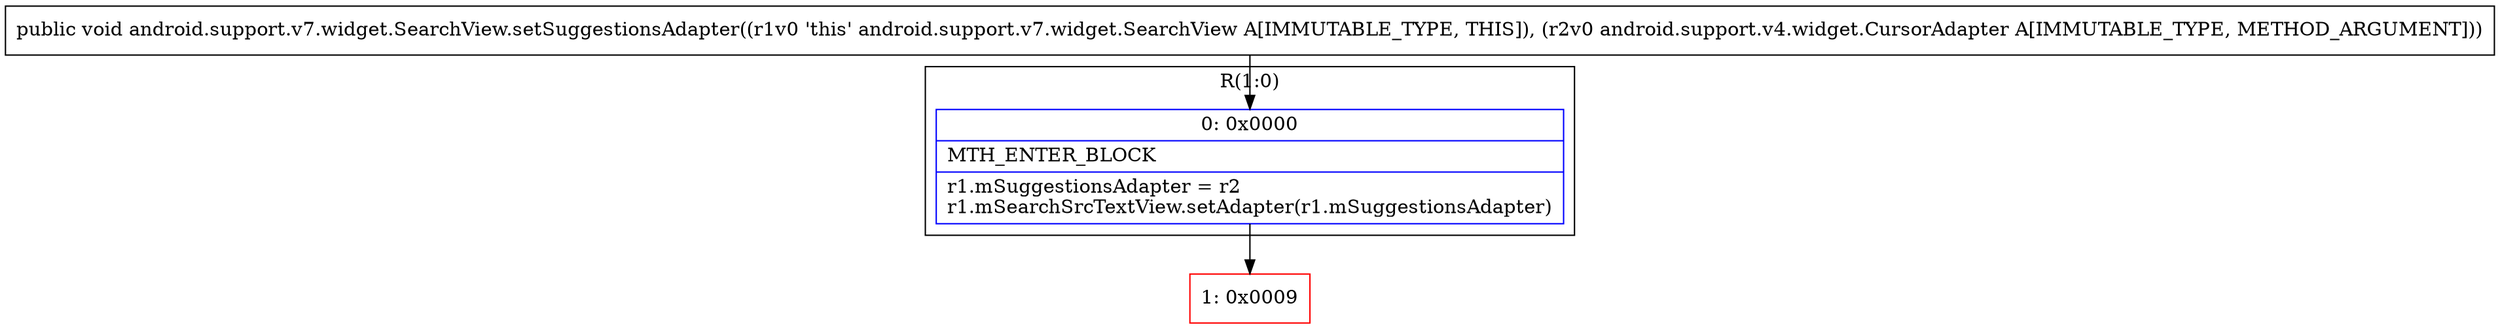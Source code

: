 digraph "CFG forandroid.support.v7.widget.SearchView.setSuggestionsAdapter(Landroid\/support\/v4\/widget\/CursorAdapter;)V" {
subgraph cluster_Region_2000457577 {
label = "R(1:0)";
node [shape=record,color=blue];
Node_0 [shape=record,label="{0\:\ 0x0000|MTH_ENTER_BLOCK\l|r1.mSuggestionsAdapter = r2\lr1.mSearchSrcTextView.setAdapter(r1.mSuggestionsAdapter)\l}"];
}
Node_1 [shape=record,color=red,label="{1\:\ 0x0009}"];
MethodNode[shape=record,label="{public void android.support.v7.widget.SearchView.setSuggestionsAdapter((r1v0 'this' android.support.v7.widget.SearchView A[IMMUTABLE_TYPE, THIS]), (r2v0 android.support.v4.widget.CursorAdapter A[IMMUTABLE_TYPE, METHOD_ARGUMENT])) }"];
MethodNode -> Node_0;
Node_0 -> Node_1;
}

